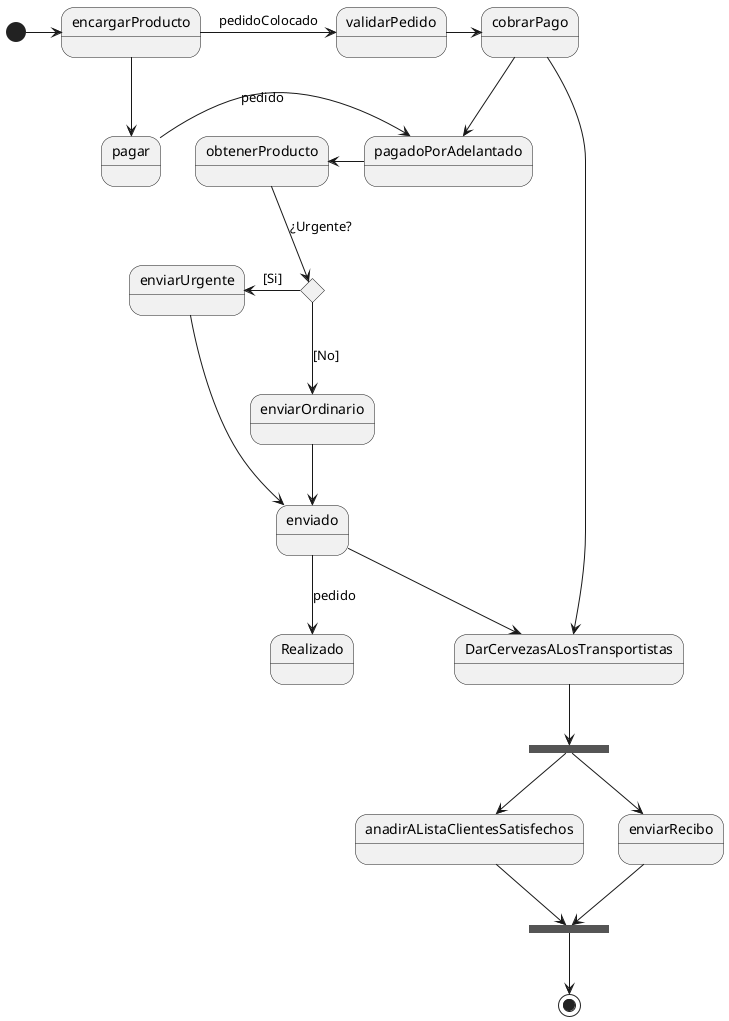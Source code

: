 @startuml

[*] --right> encargarProducto
state c <<choice>>
state fork_state <<fork>>
state join_state <<join>>

encargarProducto --right> validarPedido : pedidoColocado
encargarProducto --down> pagar

validarPedido --right> cobrarPago
cobrarPago --down> pagadoPorAdelantado

pagar --right> pagadoPorAdelantado : pedido
pagadoPorAdelantado --right> obtenerProducto

obtenerProducto --> c : ¿Urgente?
c --left> enviarUrgente : [Si]
c --down> enviarOrdinario : [No]
enviarUrgente --> enviado
enviarOrdinario --> enviado
enviado --down> Realizado : pedido

cobrarPago --> DarCervezasALosTransportistas
enviado --> DarCervezasALosTransportistas
DarCervezasALosTransportistas --> fork_state
fork_state --> anadirAListaClientesSatisfechos
fork_state --> enviarRecibo

anadirAListaClientesSatisfechos --> join_state
enviarRecibo --> join_state
join_state --> [*]

@enduml